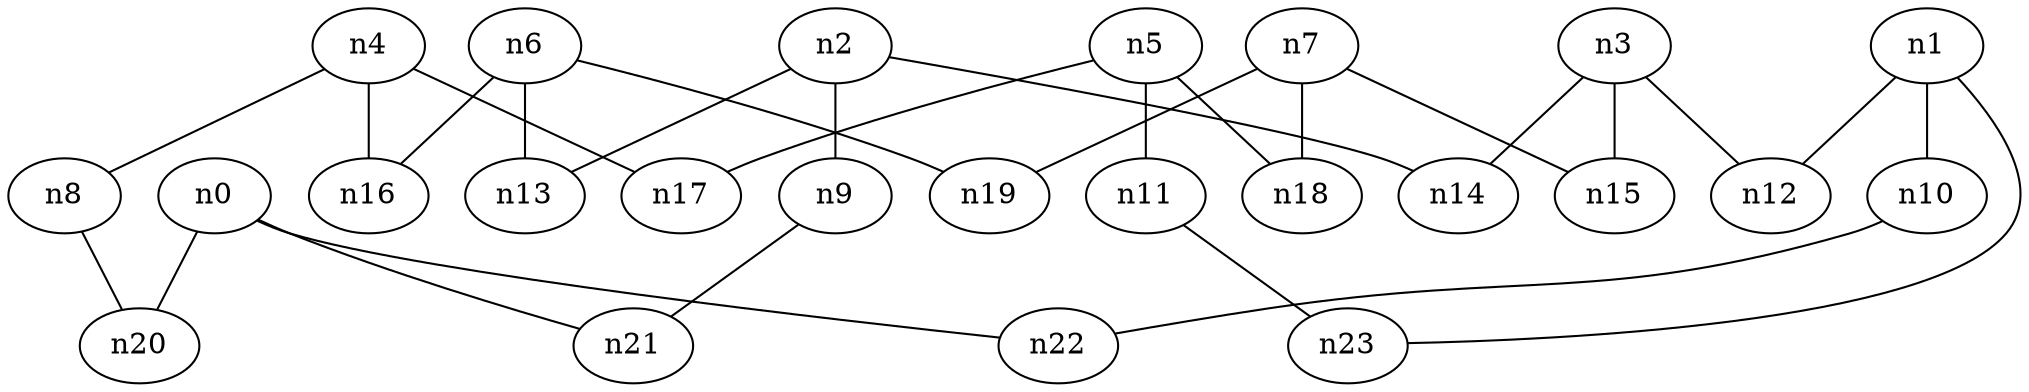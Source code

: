 strict graph "" {
	graph [edge_default="{}",
		node_default="{}"
	];
	node [label="\N"];
	n0	 [dim3pos="-0.8666365185732918,0.02364692700900604,0.4983793409825441",
		pos="6.255906210813127,5.234117388916618"];
	n20	 [dim3pos="0.5343406794868878,0.3713366450677207,-0.7593346655298575",
		pos="3.748917005660221,-2.4330863409927703"];
	n0 -- n20	 [id=e0];
	n21	 [dim3pos="0.5158137369001548,-0.3370986544684638,-0.787591700045556",
		pos="2.562741378057877,10.088683436155742"];
	n0 -- n21	 [id=e1];
	n22	 [dim3pos="-0.6438889195057542,0.7645661313624277,0.029080751558437354",
		pos="11.695500641093032,-1.5417114747917968"];
	n0 -- n22	 [id=e2];
	n1	 [dim3pos="0.48201720182201896,0.13858840254656324,0.8651315922027485",
		pos="3.4215586816104038,-6.808568947954711"];
	n10	 [dim3pos="-0.818932508344099,-0.2859363126303764,-0.4975841354952807",
		pos="6.619109247906829,16.75794817997368"];
	n1 -- n10	 [id=e14];
	n12	 [dim3pos="0.10306530747155078,0.08272394332949327,0.9912286777509081",
		pos="3.8179389488950513,-0.13254565257864892"];
	n1 -- n12	 [id=e3];
	n23	 [dim3pos="-0.2988423787660986,0.07425380771452582,-0.9514092729700052",
		pos="-0.24353953814087567,3.4546083617415055"];
	n1 -- n23	 [id=e4];
	n2	 [dim3pos="0.12815913992651512,-0.21451146948440622,0.9682768531328922",
		pos="-1.0322564697949823,0.25255615899592004"];
	n9	 [dim3pos="0.14756827177141446,-0.16258838830925804,-0.9755965463004653",
		pos="2.3078047790659184,3.362967265856792"];
	n2 -- n9	 [id=e13];
	n13	 [dim3pos="-0.4856494843235342,0.334352263531634,-0.8076838132880702",
		pos="2.538650895035192,2.5110095071726994"];
	n2 -- n13	 [id=e5];
	n14	 [dim3pos="0.006338791525745338,0.28185028690377284,-0.9594374578336277",
		pos="1.5483101934425276,9.13898164334863"];
	n2 -- n14	 [id=e6];
	n3	 [dim3pos="0.17142183106574405,0.25602603002587687,-0.9513491618660608",
		pos="0.980801296497074,9.111567100659121"];
	n3 -- n12	 [id=e16];
	n3 -- n14	 [id=e18];
	n15	 [dim3pos="0.5476194178193432,0.44204824150633637,-0.7104268614068301",
		pos="6.962311987848103,-16.488655036440118"];
	n3 -- n15	 [id=e7];
	n4	 [dim3pos="-0.1126167218194423,-0.19149059599696366,-0.9750122181856851",
		pos="4.180761156040506,2.9175723610544106"];
	n8	 [dim3pos="0.16867794024086608,0.200656158859594,-0.9650310142103269",
		pos="4.013358866743491,-9.159543298972059"];
	n4 -- n8	 [id=e12];
	n16	 [dim3pos="0.46642856159802454,0.3304425401740296,0.8205194236390341",
		pos="0.6163763706702886,6.891662517831248"];
	n4 -- n16	 [id=e8];
	n17	 [dim3pos="0.005773833466763955,-0.27693112577339246,-0.9608724235948181",
		pos="-1.5499499988521048,-3.422254136251225"];
	n4 -- n17	 [id=e9];
	n5	 [dim3pos="0.19050559787362017,-0.2943147505666102,-0.9365289342982034",
		pos="-0.9963319077204378,9.06657663014042"];
	n11	 [dim3pos="-0.01532676827234489,0.01172349248716802,-0.9998138076153125",
		pos="5.630214245907607,-3.1222950805346965"];
	n5 -- n11	 [id=e15];
	n5 -- n17	 [id=e21];
	n18	 [dim3pos="-0.5532135645066649,0.46790104604292,0.6892193868121902",
		pos="8.722734634710836,-5.472800107768458"];
	n5 -- n18	 [id=e10];
	n6	 [dim3pos="-0.8068203779093651,-0.013464844362778552,-0.5906433574979707",
		pos="3.1582798802458054,14.769022837161595"];
	n6 -- n13	 [id=e17];
	n6 -- n16	 [id=e20];
	n19	 [dim3pos="-0.9786242978175776,-0.17065025500155553,-0.11477357792173704",
		pos="3.3142344487153093,14.252194009516556"];
	n6 -- n19	 [id=e11];
	n7	 [dim3pos="0.9212564700362877,-0.02280114531004786,-0.3882867808576911",
		pos="-0.0247449999360498,8.25275341128568"];
	n7 -- n15	 [id=e19];
	n7 -- n18	 [id=e22];
	n7 -- n19	 [id=e23];
	n8 -- n20	 [id=e24];
	n9 -- n21	 [id=e25];
	n10 -- n22	 [id=e26];
	n11 -- n23	 [id=e27];
}
